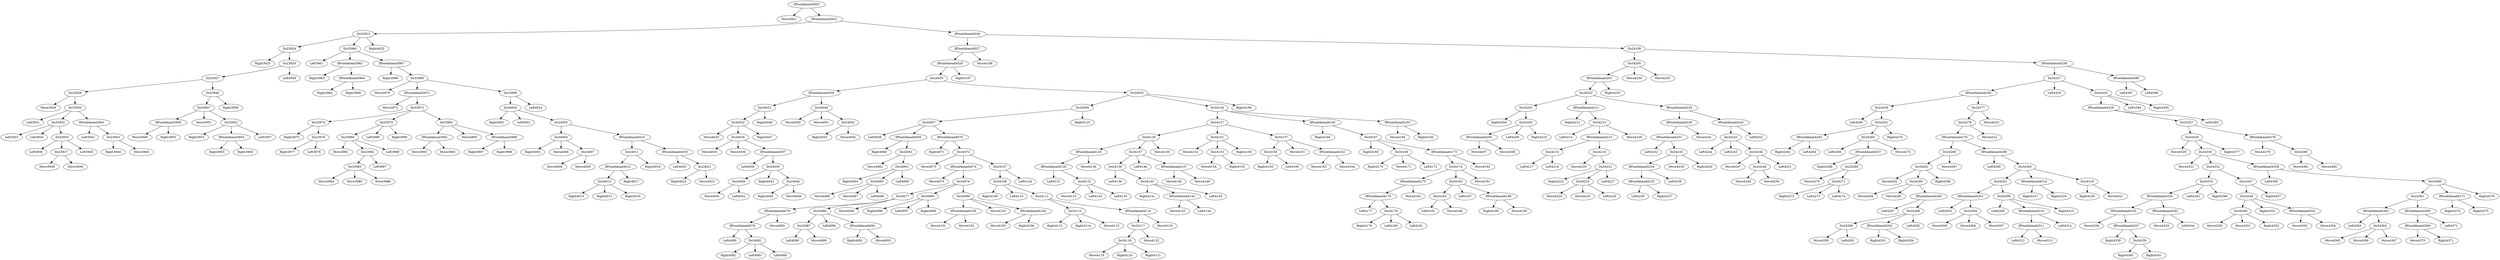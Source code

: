 digraph T {
	IfFoodAhead3920 -> Move3921
	Do23924 -> Right3925
	Do23928 -> Move3929
	Do33930 -> Left3931
	Do33932 -> Left3933
	Do33932 -> Left3934
	Do33935 -> Left3936
	Do23937 -> Move3938
	Do23937 -> Move3939
	Do33935 -> Do23937
	Do33935 -> Left3940
	Do33932 -> Do33935
	Do33930 -> Do33932
	IfFoodAhead3941 -> Left3942
	Do23943 -> Right3944
	Do23943 -> Move3945
	IfFoodAhead3941 -> Do23943
	Do33930 -> IfFoodAhead3941
	Do23928 -> Do33930
	Do23927 -> Do23928
	IfFoodAhead3948 -> Move3949
	IfFoodAhead3948 -> Right3950
	Do33947 -> IfFoodAhead3948
	Do33947 -> Move3951
	Do33952 -> Right3953
	IfFoodAhead3954 -> Right3955
	IfFoodAhead3954 -> Right3956
	Do33952 -> IfFoodAhead3954
	Do33952 -> Left3957
	Do33947 -> Do33952
	Do23946 -> Do33947
	Do23946 -> Right3958
	Do23927 -> Do23946
	Do23926 -> Do23927
	Do23926 -> Left3959
	Do23924 -> Do23926
	Do33923 -> Do23924
	Do33960 -> Left3961
	IfFoodAhead3962 -> Right3963
	IfFoodAhead3964 -> Right3965
	IfFoodAhead3964 -> Right3966
	IfFoodAhead3962 -> IfFoodAhead3964
	Do33960 -> IfFoodAhead3962
	IfFoodAhead3967 -> Right3968
	Do33969 -> Move3970
	IfFoodAhead3971 -> Move3972
	Do23974 -> Right3975
	Do23976 -> Right3977
	Do23976 -> Left3978
	Do23974 -> Do23976
	Do33973 -> Do23974
	Do33980 -> Move3981
	Do33983 -> Move3984
	Do33983 -> Move3985
	Do33983 -> Move3986
	Do23982 -> Do33983
	Do23982 -> Left3987
	Do33980 -> Do23982
	Do33980 -> Left3988
	Do33979 -> Do33980
	Do33979 -> Left3989
	Do33979 -> Right3990
	Do33973 -> Do33979
	IfFoodAhead3992 -> Move3993
	IfFoodAhead3992 -> Move3994
	Do33991 -> IfFoodAhead3992
	Do33991 -> Move3995
	IfFoodAhead3996 -> Right3997
	IfFoodAhead3996 -> Right3998
	Do33991 -> IfFoodAhead3996
	Do33973 -> Do33991
	IfFoodAhead3971 -> Do33973
	Do33969 -> IfFoodAhead3971
	Do34000 -> Right4001
	Do34000 -> Left4002
	Do34004 -> Right4005
	Do34004 -> Move4006
	Do24007 -> Move4008
	Do24007 -> Move4009
	Do34004 -> Do24007
	Do24003 -> Do34004
	Do34013 -> Right4014
	Do34013 -> Right4015
	Do34013 -> Right4016
	IfFoodAhead4012 -> Do34013
	IfFoodAhead4012 -> Right4017
	Do24011 -> IfFoodAhead4012
	Do24011 -> Right4018
	IfFoodAhead4010 -> Do24011
	IfFoodAhead4019 -> Left4020
	Do24021 -> Right4022
	Do24021 -> Move4023
	IfFoodAhead4019 -> Do24021
	IfFoodAhead4010 -> IfFoodAhead4019
	Do24003 -> IfFoodAhead4010
	Do34000 -> Do24003
	Do23999 -> Do34000
	Do23999 -> Left4024
	Do33969 -> Do23999
	IfFoodAhead3967 -> Do33969
	Do33960 -> IfFoodAhead3967
	Do33923 -> Do33960
	Do33923 -> Right4025
	IfFoodAhead3922 -> Do33923
	Do34032 -> Move4033
	Do34034 -> Move4035
	Do34034 -> Move4036
	IfFoodAhead4037 -> Left4038
	Do24040 -> Move4041
	Do24040 -> Left4042
	Do34039 -> Do24040
	Do34039 -> Right4043
	Do24044 -> Right4045
	Do24044 -> Move4046
	Do34039 -> Do24044
	IfFoodAhead4037 -> Do34039
	Do34034 -> IfFoodAhead4037
	Do34032 -> Do34034
	Do34032 -> Right4047
	Do24031 -> Do34032
	Do24031 -> Right4048
	IfFoodAhead4030 -> Do24031
	Do34049 -> Move4050
	Do34049 -> Move4051
	Do24052 -> Right4053
	Do24052 -> Move4054
	Do34049 -> Do24052
	IfFoodAhead4030 -> Do34049
	Do24029 -> IfFoodAhead4030
	Do34057 -> Left4058
	IfFoodAhead4059 -> Right4060
	Do24061 -> Move4062
	Do34063 -> Right4064
	Do34065 -> Move4066
	Do34065 -> Move4067
	Do34065 -> Left4068
	Do34063 -> Do34065
	Do34063 -> Left4069
	Do24061 -> Do34063
	IfFoodAhead4059 -> Do24061
	Do34057 -> IfFoodAhead4059
	IfFoodAhead4070 -> Right4071
	Do34072 -> Move4073
	IfFoodAhead4074 -> Move4075
	IfFoodAhead4079 -> Left4080
	Do34081 -> Right4082
	Do34081 -> Left4083
	Do34081 -> Left4084
	IfFoodAhead4079 -> Do34081
	IfFoodAhead4078 -> IfFoodAhead4079
	IfFoodAhead4078 -> Move4085
	Do34077 -> IfFoodAhead4078
	Do24087 -> Left4088
	Do24087 -> Move4089
	Do34086 -> Do24087
	Do34086 -> Left4090
	IfFoodAhead4091 -> Right4092
	IfFoodAhead4091 -> Move4093
	Do34086 -> IfFoodAhead4091
	Do34077 -> Do34086
	Do34077 -> Move4094
	Do34076 -> Do34077
	Do34095 -> Right4096
	Do34095 -> Left4097
	Do34095 -> Right4098
	Do34076 -> Do34095
	IfFoodAhead4100 -> Move4101
	IfFoodAhead4100 -> Move4102
	Do34099 -> IfFoodAhead4100
	Do34099 -> Move4103
	IfFoodAhead4104 -> Move4105
	IfFoodAhead4104 -> Right4106
	Do34099 -> IfFoodAhead4104
	Do34076 -> Do34099
	IfFoodAhead4074 -> Do34076
	Do34072 -> IfFoodAhead4074
	Do34108 -> Right4109
	Do34108 -> Left4110
	Do34112 -> Right4113
	Do34112 -> Right4114
	Do34112 -> Move4115
	Do24111 -> Do34112
	Do34118 -> Move4119
	Do34118 -> Right4120
	Do34118 -> Right4121
	Do24117 -> Do34118
	Do24117 -> Move4122
	IfFoodAhead4116 -> Do24117
	IfFoodAhead4116 -> Move4123
	Do24111 -> IfFoodAhead4116
	Do34108 -> Do24111
	Do24107 -> Do34108
	Do24107 -> Left4124
	Do34072 -> Do24107
	IfFoodAhead4070 -> Do34072
	Do34057 -> IfFoodAhead4070
	Do24056 -> Do34057
	Do24056 -> Right4125
	Do34055 -> Do24056
	IfFoodAhead4130 -> Left4131
	Do34132 -> Move4133
	Do34132 -> Left4134
	Do34132 -> Left4135
	IfFoodAhead4130 -> Do34132
	IfFoodAhead4129 -> IfFoodAhead4130
	IfFoodAhead4129 -> Move4136
	Do34128 -> IfFoodAhead4129
	Do24138 -> Left4139
	Do34140 -> Right4141
	IfFoodAhead4142 -> Move4143
	IfFoodAhead4142 -> Left4144
	Do34140 -> IfFoodAhead4142
	Do34140 -> Left4145
	Do24138 -> Do34140
	Do34137 -> Do24138
	Do34137 -> Left4146
	IfFoodAhead4147 -> Move4148
	IfFoodAhead4147 -> Move4149
	Do34137 -> IfFoodAhead4147
	Do34128 -> Do34137
	Do34128 -> Move4150
	Do34127 -> Do34128
	Do34151 -> Move4152
	Do24153 -> Move4154
	Do24153 -> Right4155
	Do34151 -> Do24153
	Do34151 -> Right4156
	Do34127 -> Do34151
	Do24158 -> Right4159
	Do24158 -> Left4160
	Do34157 -> Do24158
	Do34157 -> Move4161
	IfFoodAhead4162 -> Move4163
	IfFoodAhead4162 -> Move4164
	Do34157 -> IfFoodAhead4162
	Do34127 -> Do34157
	Do34126 -> Do34127
	IfFoodAhead4165 -> Right4166
	Do34167 -> Right4168
	Do34169 -> Right4170
	Do34169 -> Move4171
	Do34169 -> Left4172
	Do34167 -> Do34169
	IfFoodAhead4176 -> Left4177
	Do34178 -> Right4179
	Do34178 -> Left4180
	Do34178 -> Left4181
	IfFoodAhead4176 -> Do34178
	IfFoodAhead4175 -> IfFoodAhead4176
	IfFoodAhead4175 -> Move4182
	Do34174 -> IfFoodAhead4175
	Do24184 -> Left4185
	Do24184 -> Move4186
	Do34183 -> Do24184
	Do34183 -> Left4187
	IfFoodAhead4188 -> Right4189
	IfFoodAhead4188 -> Move4190
	Do34183 -> IfFoodAhead4188
	Do34174 -> Do34183
	Do34174 -> Move4191
	IfFoodAhead4173 -> Do34174
	IfFoodAhead4173 -> Move4192
	Do34167 -> IfFoodAhead4173
	IfFoodAhead4165 -> Do34167
	Do34126 -> IfFoodAhead4165
	IfFoodAhead4193 -> Move4194
	IfFoodAhead4193 -> Right4195
	Do34126 -> IfFoodAhead4193
	Do34055 -> Do34126
	Do34055 -> Right4196
	Do24029 -> Do34055
	IfFoodAhead4028 -> Do24029
	IfFoodAhead4028 -> Right4197
	IfFoodAhead4027 -> IfFoodAhead4028
	IfFoodAhead4027 -> Move4198
	IfFoodAhead4026 -> IfFoodAhead4027
	Do24203 -> Right4204
	IfFoodAhead4206 -> Move4207
	IfFoodAhead4206 -> Move4208
	Do34205 -> IfFoodAhead4206
	Do34205 -> Left4209
	Do34205 -> Right4210
	Do24203 -> Do34205
	Do34202 -> Do24203
	IfFoodAhead4211 -> Right4212
	Do34213 -> Left4214
	Do24216 -> Left4217
	Do24216 -> Left4218
	IfFoodAhead4215 -> Do24216
	Do24219 -> Move4220
	Do34221 -> Right4222
	Do34223 -> Move4224
	Do34223 -> Move4225
	Do34223 -> Left4226
	Do34221 -> Do34223
	Do34221 -> Left4227
	Do24219 -> Do34221
	IfFoodAhead4215 -> Do24219
	Do34213 -> IfFoodAhead4215
	Do34213 -> Move4228
	IfFoodAhead4211 -> Do34213
	Do34202 -> IfFoodAhead4211
	IfFoodAhead4231 -> Left4232
	IfFoodAhead4235 -> Left4236
	IfFoodAhead4235 -> Right4237
	IfFoodAhead4234 -> IfFoodAhead4235
	IfFoodAhead4234 -> Left4238
	Do34233 -> IfFoodAhead4234
	Do34233 -> Move4239
	Do34233 -> Right4240
	IfFoodAhead4231 -> Do34233
	IfFoodAhead4230 -> IfFoodAhead4231
	IfFoodAhead4230 -> Move4241
	IfFoodAhead4229 -> IfFoodAhead4230
	Do34243 -> Left4244
	Do34243 -> Left4245
	Do34246 -> Move4247
	Do24248 -> Move4249
	Do24248 -> Move4250
	Do34246 -> Do24248
	Do34246 -> Left4251
	Do34243 -> Do34246
	IfFoodAhead4242 -> Do34243
	IfFoodAhead4242 -> Left4252
	IfFoodAhead4229 -> IfFoodAhead4242
	Do34202 -> IfFoodAhead4229
	IfFoodAhead4201 -> Do34202
	IfFoodAhead4201 -> Right4253
	Do34200 -> IfFoodAhead4201
	Do34200 -> Move4254
	Do34200 -> Move4255
	Do24199 -> Do34200
	Do24259 -> Left4260
	IfFoodAhead4262 -> Right4263
	IfFoodAhead4262 -> Left4264
	Do34261 -> IfFoodAhead4262
	Do34265 -> Left4266
	IfFoodAhead4267 -> Right4268
	Do24269 -> Move4270
	Do34271 -> Right4272
	Do34271 -> Left4273
	Do34271 -> Left4274
	Do24269 -> Do34271
	IfFoodAhead4267 -> Do24269
	Do34265 -> IfFoodAhead4267
	Do34265 -> Move4275
	Do34261 -> Do34265
	Do34261 -> Right4276
	Do24259 -> Do34261
	IfFoodAhead4258 -> Do24259
	Do34281 -> Move4282
	Do34283 -> Move4284
	Do34283 -> Move4285
	IfFoodAhead4286 -> Left4287
	Do24289 -> Move4290
	Do24289 -> Left4291
	Do34288 -> Do24289
	IfFoodAhead4292 -> Right4293
	IfFoodAhead4292 -> Right4294
	Do34288 -> IfFoodAhead4292
	Do34288 -> Left4295
	IfFoodAhead4286 -> Do34288
	Do34283 -> IfFoodAhead4286
	Do34281 -> Do34283
	Do34281 -> Right4296
	Do24280 -> Do34281
	Do24280 -> Move4297
	IfFoodAhead4279 -> Do24280
	IfFoodAhead4298 -> Left4299
	IfFoodAhead4302 -> Left4303
	Do34304 -> Move4305
	Do34304 -> Move4306
	Do34304 -> Move4307
	IfFoodAhead4302 -> Do34304
	Do24301 -> IfFoodAhead4302
	Do34308 -> Left4309
	IfFoodAhead4311 -> Left4312
	IfFoodAhead4311 -> Move4313
	IfFoodAhead4310 -> IfFoodAhead4311
	IfFoodAhead4310 -> Left4314
	Do34308 -> IfFoodAhead4310
	Do34308 -> Right4315
	Do24301 -> Do34308
	Do34300 -> Do24301
	IfFoodAhead4316 -> Right4317
	IfFoodAhead4316 -> Right4318
	Do34300 -> IfFoodAhead4316
	Do24319 -> Right4320
	Do24319 -> Move4321
	Do34300 -> Do24319
	IfFoodAhead4298 -> Do34300
	IfFoodAhead4279 -> IfFoodAhead4298
	Do24278 -> IfFoodAhead4279
	Do24278 -> Move4322
	Do24277 -> Do24278
	Do24277 -> Move4323
	IfFoodAhead4258 -> Do24277
	Do34257 -> IfFoodAhead4258
	Do34257 -> Left4324
	Do34328 -> Move4329
	Do34330 -> Move4331
	IfFoodAhead4335 -> Move4336
	IfFoodAhead4337 -> Right4338
	Do24339 -> Right4340
	Do24339 -> Right4341
	IfFoodAhead4337 -> Do24339
	IfFoodAhead4335 -> IfFoodAhead4337
	IfFoodAhead4334 -> IfFoodAhead4335
	IfFoodAhead4342 -> Move4343
	IfFoodAhead4342 -> Left4344
	IfFoodAhead4334 -> IfFoodAhead4342
	Do34333 -> IfFoodAhead4334
	Do34333 -> Left4345
	Do34333 -> Right4346
	Do24332 -> Do34333
	Do34349 -> Move4350
	Do34349 -> Move4351
	Do34349 -> Right4352
	Do34348 -> Do34349
	Do34348 -> Right4353
	IfFoodAhead4354 -> Move4355
	IfFoodAhead4354 -> Move4356
	Do34348 -> IfFoodAhead4354
	Do24347 -> Do34348
	Do24347 -> Right4357
	Do24332 -> Do24347
	Do34330 -> Do24332
	IfFoodAhead4358 -> Left4359
	IfFoodAhead4362 -> Left4363
	Do34364 -> Move4365
	Do34364 -> Move4366
	Do34364 -> Move4367
	IfFoodAhead4362 -> Do34364
	Do24361 -> IfFoodAhead4362
	IfFoodAhead4369 -> Move4370
	IfFoodAhead4369 -> Right4371
	IfFoodAhead4368 -> IfFoodAhead4369
	IfFoodAhead4368 -> Left4372
	Do24361 -> IfFoodAhead4368
	Do34360 -> Do24361
	IfFoodAhead4373 -> Right4374
	IfFoodAhead4373 -> Right4375
	Do34360 -> IfFoodAhead4373
	Do34360 -> Right4376
	IfFoodAhead4358 -> Do34360
	Do34330 -> IfFoodAhead4358
	Do34328 -> Do34330
	Do34328 -> Right4377
	Do24327 -> Do34328
	IfFoodAhead4378 -> Move4379
	Do24380 -> Move4381
	Do24380 -> Move4382
	IfFoodAhead4378 -> Do24380
	Do24327 -> IfFoodAhead4378
	IfFoodAhead4326 -> Do24327
	IfFoodAhead4326 -> Left4383
	Do34325 -> IfFoodAhead4326
	Do34325 -> Left4384
	Do34325 -> Right4385
	Do34257 -> Do34325
	IfFoodAhead4256 -> Do34257
	IfFoodAhead4386 -> Left4387
	IfFoodAhead4386 -> Left4388
	IfFoodAhead4256 -> IfFoodAhead4386
	Do24199 -> IfFoodAhead4256
	IfFoodAhead4026 -> Do24199
	IfFoodAhead3922 -> IfFoodAhead4026
	IfFoodAhead3920 -> IfFoodAhead3922
}
